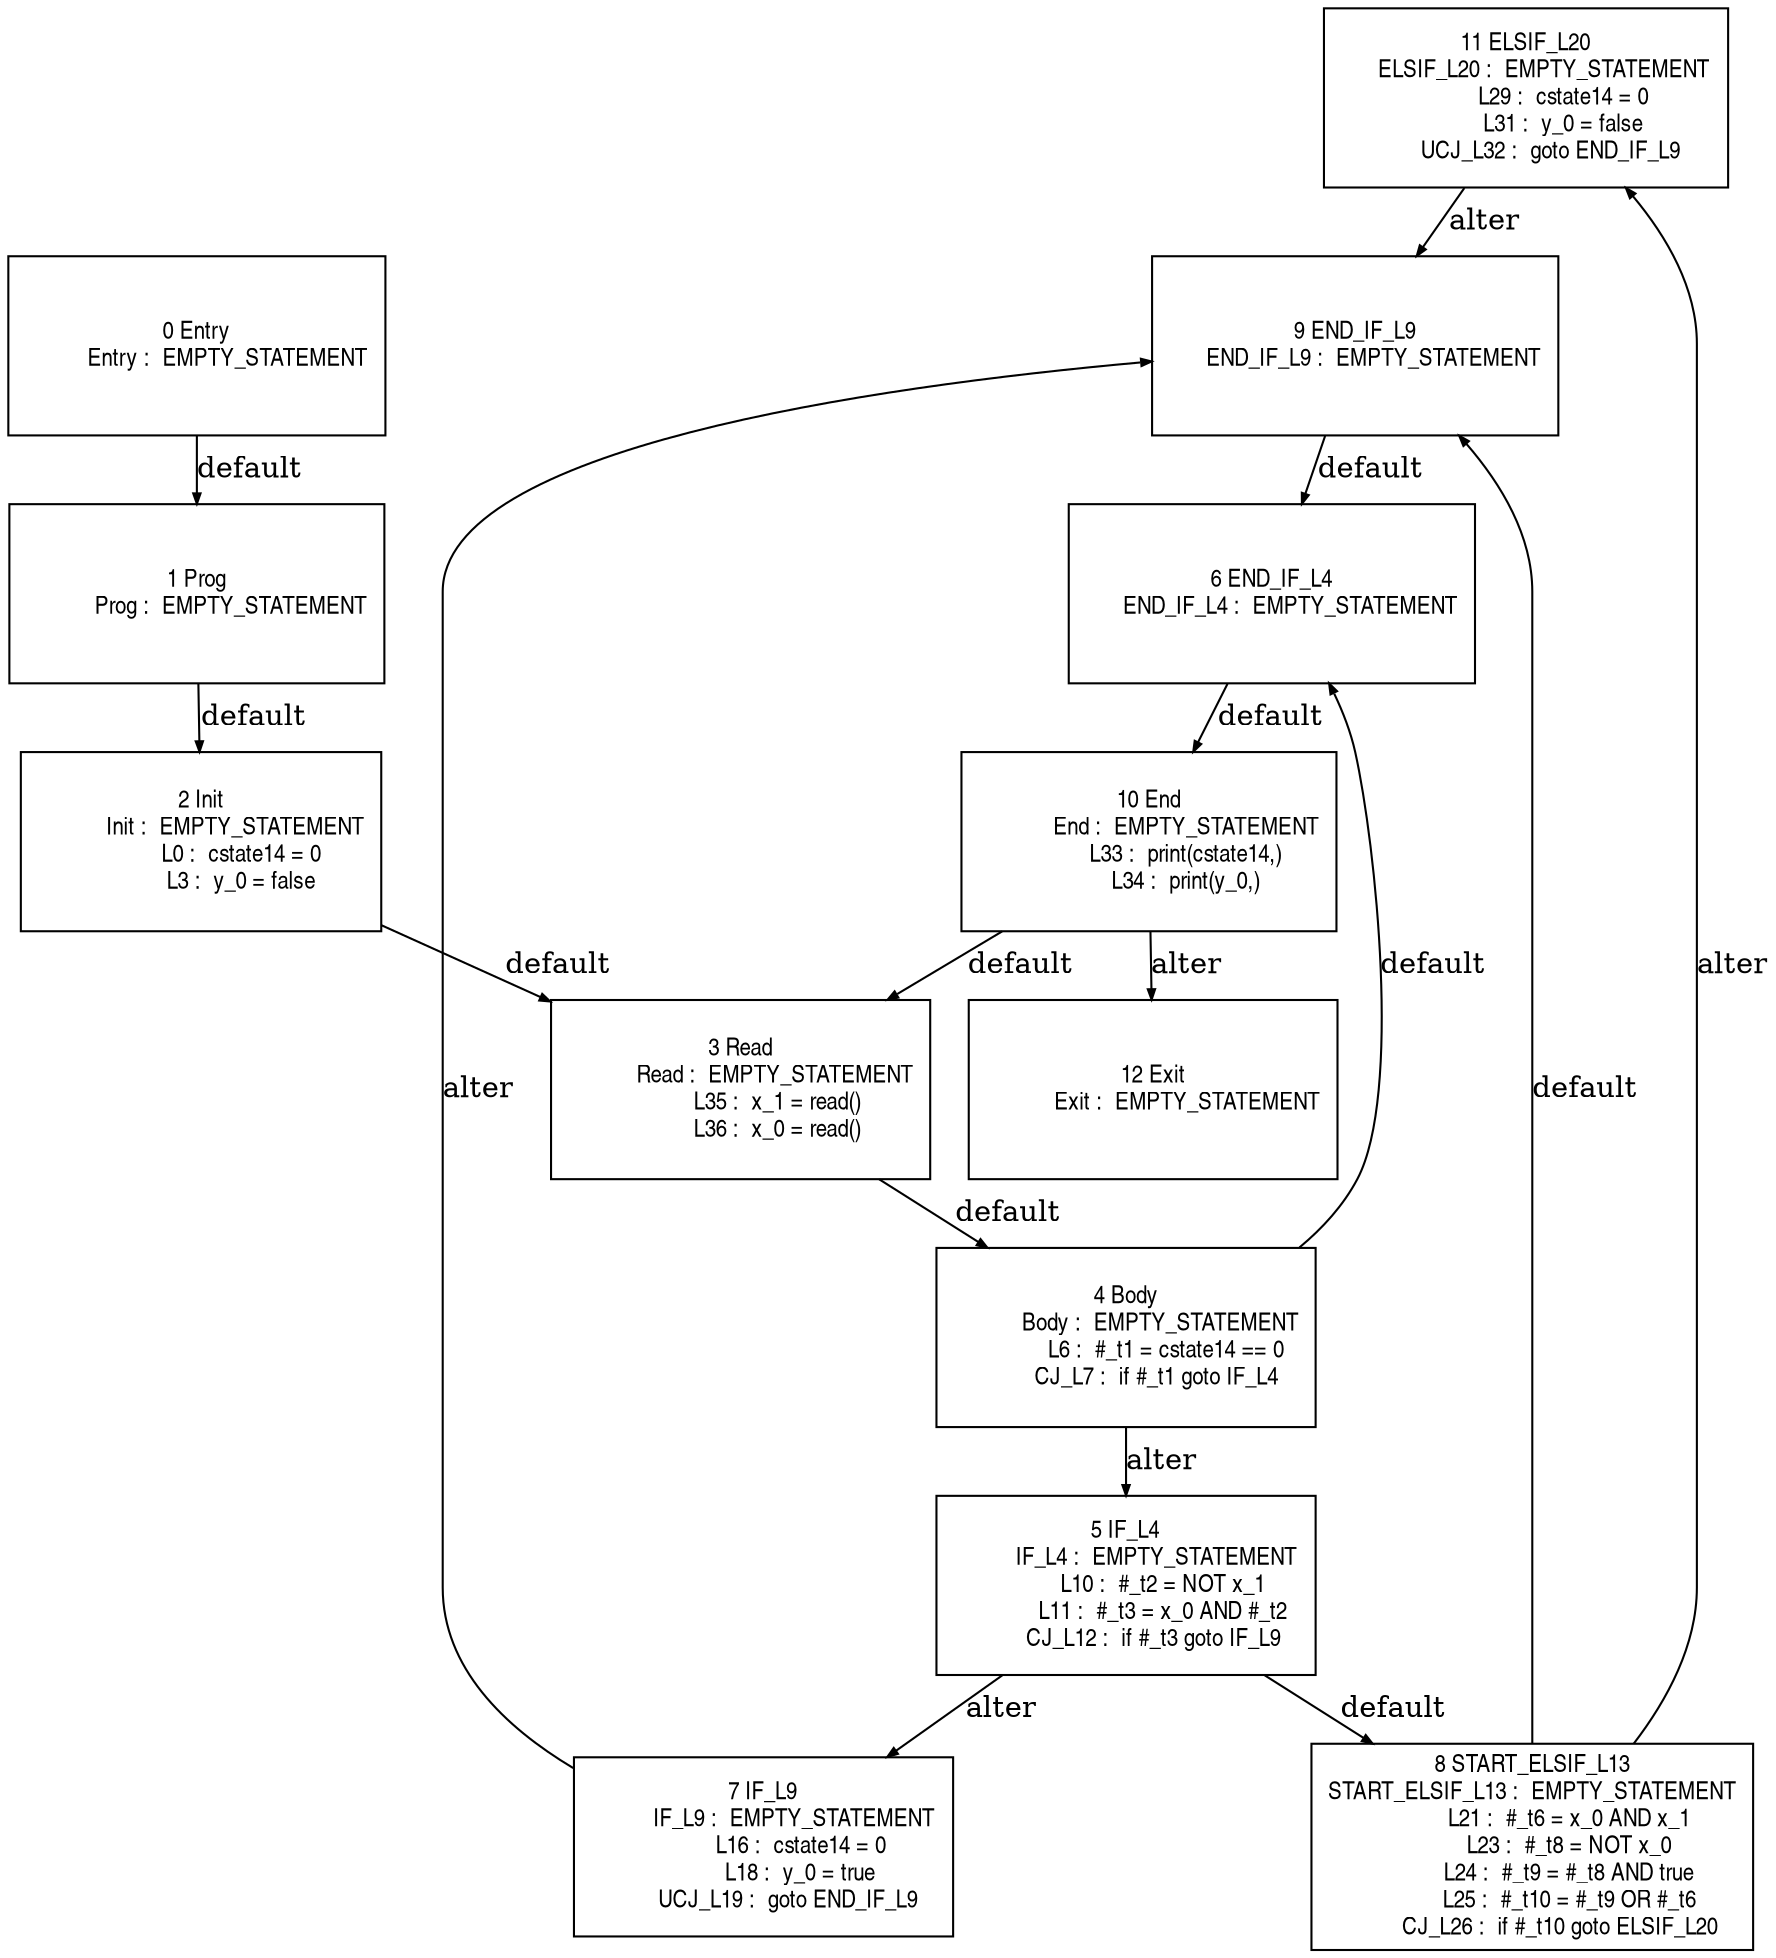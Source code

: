 digraph G {
  ranksep=.25;
  edge [arrowsize=.5]
  node [shape=rectangle, fontname="ArialNarrow",
        fontsize=12,  height=1.2];
  "11 ELSIF_L20
      ELSIF_L20 :  EMPTY_STATEMENT
            L29 :  cstate14 = 0
            L31 :  y_0 = false
        UCJ_L32 :  goto END_IF_L9
"; "5 IF_L4
          IF_L4 :  EMPTY_STATEMENT
            L10 :  #_t2 = NOT x_1
            L11 :  #_t3 = x_0 AND #_t2
         CJ_L12 :  if #_t3 goto IF_L9
"; "9 END_IF_L9
      END_IF_L9 :  EMPTY_STATEMENT
"; "6 END_IF_L4
      END_IF_L4 :  EMPTY_STATEMENT
"; "8 START_ELSIF_L13
START_ELSIF_L13 :  EMPTY_STATEMENT
            L21 :  #_t6 = x_0 AND x_1
            L23 :  #_t8 = NOT x_0
            L24 :  #_t9 = #_t8 AND true
            L25 :  #_t10 = #_t9 OR #_t6
         CJ_L26 :  if #_t10 goto ELSIF_L20
"; "10 End
            End :  EMPTY_STATEMENT
            L33 :  print(cstate14,)
            L34 :  print(y_0,)
"; "1 Prog
           Prog :  EMPTY_STATEMENT
"; "4 Body
           Body :  EMPTY_STATEMENT
             L6 :  #_t1 = cstate14 == 0
          CJ_L7 :  if #_t1 goto IF_L4
"; "7 IF_L9
          IF_L9 :  EMPTY_STATEMENT
            L16 :  cstate14 = 0
            L18 :  y_0 = true
        UCJ_L19 :  goto END_IF_L9
"; "3 Read
           Read :  EMPTY_STATEMENT
            L35 :  x_1 = read()
            L36 :  x_0 = read()
"; "2 Init
           Init :  EMPTY_STATEMENT
             L0 :  cstate14 = 0
             L3 :  y_0 = false
"; "0 Entry
          Entry :  EMPTY_STATEMENT
"; "12 Exit
           Exit :  EMPTY_STATEMENT
"; 
  "1 Prog
           Prog :  EMPTY_STATEMENT
" -> "2 Init
           Init :  EMPTY_STATEMENT
             L0 :  cstate14 = 0
             L3 :  y_0 = false
"  [label="default"];
  "2 Init
           Init :  EMPTY_STATEMENT
             L0 :  cstate14 = 0
             L3 :  y_0 = false
" -> "3 Read
           Read :  EMPTY_STATEMENT
            L35 :  x_1 = read()
            L36 :  x_0 = read()
"  [label="default"];
  "4 Body
           Body :  EMPTY_STATEMENT
             L6 :  #_t1 = cstate14 == 0
          CJ_L7 :  if #_t1 goto IF_L4
" -> "6 END_IF_L4
      END_IF_L4 :  EMPTY_STATEMENT
"  [label="default"];
  "4 Body
           Body :  EMPTY_STATEMENT
             L6 :  #_t1 = cstate14 == 0
          CJ_L7 :  if #_t1 goto IF_L4
" -> "5 IF_L4
          IF_L4 :  EMPTY_STATEMENT
            L10 :  #_t2 = NOT x_1
            L11 :  #_t3 = x_0 AND #_t2
         CJ_L12 :  if #_t3 goto IF_L9
"  [label="alter"];
  "5 IF_L4
          IF_L4 :  EMPTY_STATEMENT
            L10 :  #_t2 = NOT x_1
            L11 :  #_t3 = x_0 AND #_t2
         CJ_L12 :  if #_t3 goto IF_L9
" -> "8 START_ELSIF_L13
START_ELSIF_L13 :  EMPTY_STATEMENT
            L21 :  #_t6 = x_0 AND x_1
            L23 :  #_t8 = NOT x_0
            L24 :  #_t9 = #_t8 AND true
            L25 :  #_t10 = #_t9 OR #_t6
         CJ_L26 :  if #_t10 goto ELSIF_L20
"  [label="default"];
  "5 IF_L4
          IF_L4 :  EMPTY_STATEMENT
            L10 :  #_t2 = NOT x_1
            L11 :  #_t3 = x_0 AND #_t2
         CJ_L12 :  if #_t3 goto IF_L9
" -> "7 IF_L9
          IF_L9 :  EMPTY_STATEMENT
            L16 :  cstate14 = 0
            L18 :  y_0 = true
        UCJ_L19 :  goto END_IF_L9
"  [label="alter"];
  "7 IF_L9
          IF_L9 :  EMPTY_STATEMENT
            L16 :  cstate14 = 0
            L18 :  y_0 = true
        UCJ_L19 :  goto END_IF_L9
" -> "9 END_IF_L9
      END_IF_L9 :  EMPTY_STATEMENT
"  [label="alter"];
  "8 START_ELSIF_L13
START_ELSIF_L13 :  EMPTY_STATEMENT
            L21 :  #_t6 = x_0 AND x_1
            L23 :  #_t8 = NOT x_0
            L24 :  #_t9 = #_t8 AND true
            L25 :  #_t10 = #_t9 OR #_t6
         CJ_L26 :  if #_t10 goto ELSIF_L20
" -> "9 END_IF_L9
      END_IF_L9 :  EMPTY_STATEMENT
"  [label="default"];
  "8 START_ELSIF_L13
START_ELSIF_L13 :  EMPTY_STATEMENT
            L21 :  #_t6 = x_0 AND x_1
            L23 :  #_t8 = NOT x_0
            L24 :  #_t9 = #_t8 AND true
            L25 :  #_t10 = #_t9 OR #_t6
         CJ_L26 :  if #_t10 goto ELSIF_L20
" -> "11 ELSIF_L20
      ELSIF_L20 :  EMPTY_STATEMENT
            L29 :  cstate14 = 0
            L31 :  y_0 = false
        UCJ_L32 :  goto END_IF_L9
"  [label="alter"];
  "11 ELSIF_L20
      ELSIF_L20 :  EMPTY_STATEMENT
            L29 :  cstate14 = 0
            L31 :  y_0 = false
        UCJ_L32 :  goto END_IF_L9
" -> "9 END_IF_L9
      END_IF_L9 :  EMPTY_STATEMENT
"  [label="alter"];
  "9 END_IF_L9
      END_IF_L9 :  EMPTY_STATEMENT
" -> "6 END_IF_L4
      END_IF_L4 :  EMPTY_STATEMENT
"  [label="default"];
  "6 END_IF_L4
      END_IF_L4 :  EMPTY_STATEMENT
" -> "10 End
            End :  EMPTY_STATEMENT
            L33 :  print(cstate14,)
            L34 :  print(y_0,)
"  [label="default"];
  "0 Entry
          Entry :  EMPTY_STATEMENT
" -> "1 Prog
           Prog :  EMPTY_STATEMENT
"  [label="default"];
  "10 End
            End :  EMPTY_STATEMENT
            L33 :  print(cstate14,)
            L34 :  print(y_0,)
" -> "3 Read
           Read :  EMPTY_STATEMENT
            L35 :  x_1 = read()
            L36 :  x_0 = read()
"  [label="default"];
  "10 End
            End :  EMPTY_STATEMENT
            L33 :  print(cstate14,)
            L34 :  print(y_0,)
" -> "12 Exit
           Exit :  EMPTY_STATEMENT
"  [label="alter"];
  "3 Read
           Read :  EMPTY_STATEMENT
            L35 :  x_1 = read()
            L36 :  x_0 = read()
" -> "4 Body
           Body :  EMPTY_STATEMENT
             L6 :  #_t1 = cstate14 == 0
          CJ_L7 :  if #_t1 goto IF_L4
"  [label="default"];
}
